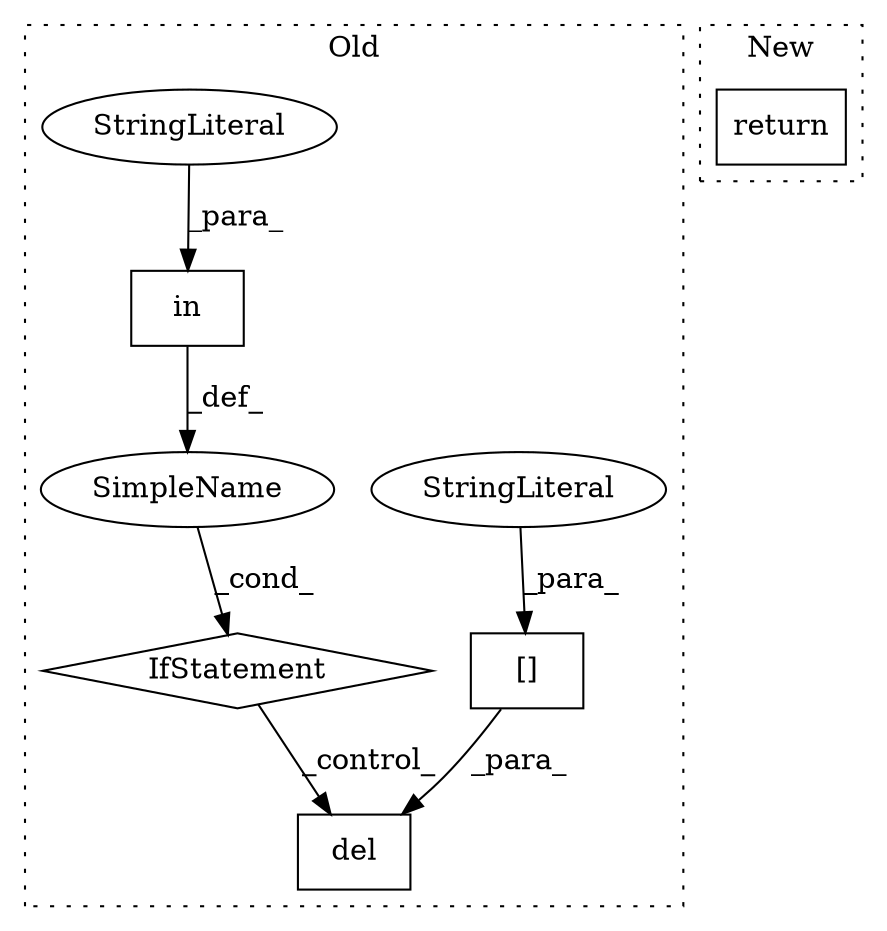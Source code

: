 digraph G {
subgraph cluster0 {
1 [label="del" a="32" s="16224,16248" l="4,1" shape="box"];
3 [label="[]" a="2" s="16228,16247" l="7,1" shape="box"];
4 [label="IfStatement" a="25" s="15924,15989" l="4,2" shape="diamond"];
5 [label="SimpleName" a="42" s="" l="" shape="ellipse"];
6 [label="in" a="105" s="15965" l="23" shape="box"];
7 [label="StringLiteral" a="45" s="16235" l="12" shape="ellipse"];
8 [label="StringLiteral" a="45" s="15965" l="13" shape="ellipse"];
label = "Old";
style="dotted";
}
subgraph cluster1 {
2 [label="return" a="41" s="16365" l="7" shape="box"];
label = "New";
style="dotted";
}
3 -> 1 [label="_para_"];
4 -> 1 [label="_control_"];
5 -> 4 [label="_cond_"];
6 -> 5 [label="_def_"];
7 -> 3 [label="_para_"];
8 -> 6 [label="_para_"];
}